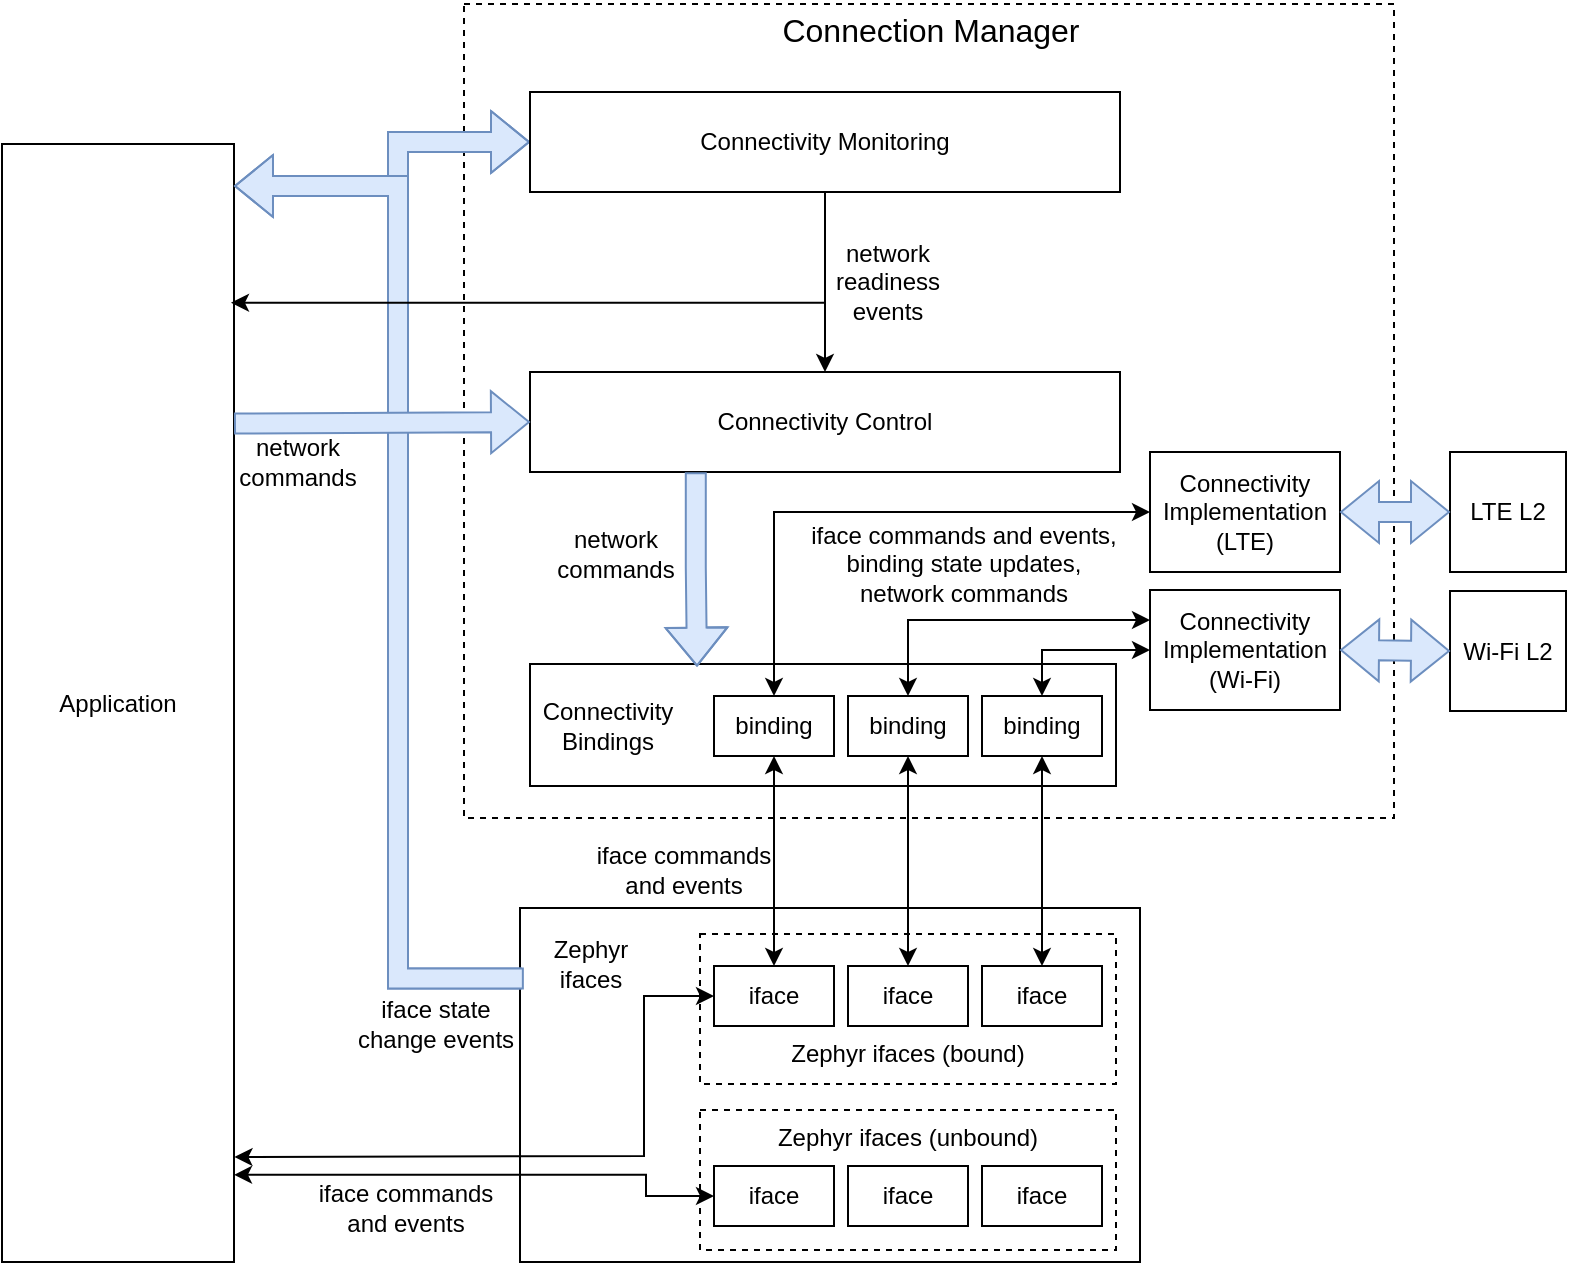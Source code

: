 <mxfile version="21.6.8" type="device">
  <diagram id="W1R5wPltpbE_ZV7s-k6x" name="Page-1">
    <mxGraphModel dx="1050" dy="1727" grid="0" gridSize="10" guides="1" tooltips="1" connect="1" arrows="1" fold="1" page="1" pageScale="1" pageWidth="850" pageHeight="1100" math="0" shadow="0">
      <root>
        <mxCell id="0" />
        <mxCell id="1" parent="0" />
        <mxCell id="Db8zi3n4dXzB52SZQf6J-138" value="" style="rounded=0;whiteSpace=wrap;html=1;dashed=1;fillColor=none;" parent="1" vertex="1">
          <mxGeometry x="516" y="-192" width="465" height="407" as="geometry" />
        </mxCell>
        <mxCell id="Db8zi3n4dXzB52SZQf6J-30" value="" style="rounded=0;whiteSpace=wrap;html=1;" parent="1" vertex="1">
          <mxGeometry x="544" y="260" width="310" height="177" as="geometry" />
        </mxCell>
        <mxCell id="Db8zi3n4dXzB52SZQf6J-10" value="&lt;div&gt;network&lt;/div&gt;&lt;div&gt;readiness&lt;/div&gt;&lt;div&gt;events&lt;/div&gt;" style="text;html=1;strokeColor=none;fillColor=none;align=center;verticalAlign=middle;whiteSpace=wrap;rounded=0;" parent="1" vertex="1">
          <mxGeometry x="646" y="-68" width="164" height="30" as="geometry" />
        </mxCell>
        <mxCell id="Db8zi3n4dXzB52SZQf6J-11" value="&lt;div&gt;Application&lt;/div&gt;" style="rounded=0;whiteSpace=wrap;html=1;labelBackgroundColor=none;" parent="1" vertex="1">
          <mxGeometry x="285" y="-122" width="116" height="559" as="geometry" />
        </mxCell>
        <mxCell id="Db8zi3n4dXzB52SZQf6J-22" value="&lt;div&gt;&lt;br&gt;&lt;/div&gt;&lt;div&gt;&lt;br&gt;&lt;/div&gt;&lt;div&gt;&lt;br&gt;&lt;/div&gt;&lt;div&gt;&lt;br&gt;&lt;/div&gt;&lt;div&gt;&lt;br&gt;&lt;/div&gt;&lt;div&gt;&lt;br&gt;&lt;/div&gt;&lt;div&gt;Zephyr ifaces (bound)&lt;/div&gt;&lt;div&gt;&lt;br&gt;&lt;/div&gt;&lt;div&gt;&lt;br&gt;&lt;/div&gt;&lt;div&gt;&lt;br&gt;&lt;/div&gt;" style="rounded=0;whiteSpace=wrap;html=1;dashed=1;" parent="1" vertex="1">
          <mxGeometry x="634" y="273" width="208" height="75" as="geometry" />
        </mxCell>
        <mxCell id="Db8zi3n4dXzB52SZQf6J-23" value="iface" style="rounded=0;whiteSpace=wrap;html=1;labelBackgroundColor=none;" parent="1" vertex="1">
          <mxGeometry x="641" y="289" width="60" height="30" as="geometry" />
        </mxCell>
        <mxCell id="Db8zi3n4dXzB52SZQf6J-24" value="iface" style="rounded=0;whiteSpace=wrap;html=1;labelBackgroundColor=none;" parent="1" vertex="1">
          <mxGeometry x="775" y="289" width="60" height="30" as="geometry" />
        </mxCell>
        <mxCell id="Db8zi3n4dXzB52SZQf6J-25" value="iface" style="rounded=0;whiteSpace=wrap;html=1;labelBackgroundColor=none;" parent="1" vertex="1">
          <mxGeometry x="708" y="289" width="60" height="30" as="geometry" />
        </mxCell>
        <mxCell id="Db8zi3n4dXzB52SZQf6J-26" value="&lt;div&gt;Zephyr ifaces (unbound)&lt;/div&gt;&lt;div&gt;&lt;br&gt;&lt;/div&gt;&lt;div&gt;&lt;br&gt;&lt;/div&gt;&lt;div&gt;&lt;br&gt;&lt;/div&gt;" style="rounded=0;whiteSpace=wrap;html=1;dashed=1;" parent="1" vertex="1">
          <mxGeometry x="634" y="361" width="208" height="70" as="geometry" />
        </mxCell>
        <mxCell id="Db8zi3n4dXzB52SZQf6J-27" value="iface" style="rounded=0;whiteSpace=wrap;html=1;labelBackgroundColor=none;" parent="1" vertex="1">
          <mxGeometry x="641" y="389" width="60" height="30" as="geometry" />
        </mxCell>
        <mxCell id="Db8zi3n4dXzB52SZQf6J-28" value="iface" style="rounded=0;whiteSpace=wrap;html=1;labelBackgroundColor=none;" parent="1" vertex="1">
          <mxGeometry x="775" y="389" width="60" height="30" as="geometry" />
        </mxCell>
        <mxCell id="Db8zi3n4dXzB52SZQf6J-29" value="iface" style="rounded=0;whiteSpace=wrap;html=1;labelBackgroundColor=none;" parent="1" vertex="1">
          <mxGeometry x="708" y="389" width="60" height="30" as="geometry" />
        </mxCell>
        <mxCell id="Db8zi3n4dXzB52SZQf6J-31" value="" style="rounded=0;whiteSpace=wrap;html=1;" parent="1" vertex="1">
          <mxGeometry x="549" y="138" width="293" height="61" as="geometry" />
        </mxCell>
        <mxCell id="Db8zi3n4dXzB52SZQf6J-32" value="&lt;div&gt;binding&lt;/div&gt;" style="rounded=0;whiteSpace=wrap;html=1;labelBackgroundColor=none;" parent="1" vertex="1">
          <mxGeometry x="708" y="154" width="60" height="30" as="geometry" />
        </mxCell>
        <mxCell id="Db8zi3n4dXzB52SZQf6J-50" style="edgeStyle=orthogonalEdgeStyle;rounded=0;orthogonalLoop=1;jettySize=auto;html=1;exitX=0.5;exitY=0;exitDx=0;exitDy=0;fillColor=default;strokeColor=default;startArrow=classic;startFill=1;entryX=0;entryY=0.5;entryDx=0;entryDy=0;" parent="1" source="Db8zi3n4dXzB52SZQf6J-33" target="Db8zi3n4dXzB52SZQf6J-46" edge="1">
          <mxGeometry relative="1" as="geometry">
            <mxPoint x="880" y="290" as="targetPoint" />
            <Array as="points">
              <mxPoint x="805" y="131" />
            </Array>
          </mxGeometry>
        </mxCell>
        <mxCell id="Db8zi3n4dXzB52SZQf6J-33" value="&lt;div&gt;binding&lt;/div&gt;" style="rounded=0;whiteSpace=wrap;html=1;labelBackgroundColor=none;" parent="1" vertex="1">
          <mxGeometry x="775" y="154" width="60" height="30" as="geometry" />
        </mxCell>
        <mxCell id="Db8zi3n4dXzB52SZQf6J-34" value="&lt;div&gt;binding&lt;/div&gt;" style="rounded=0;whiteSpace=wrap;html=1;labelBackgroundColor=none;" parent="1" vertex="1">
          <mxGeometry x="641" y="154" width="60" height="30" as="geometry" />
        </mxCell>
        <mxCell id="Db8zi3n4dXzB52SZQf6J-80" style="edgeStyle=orthogonalEdgeStyle;rounded=0;jumpStyle=sharp;orthogonalLoop=1;jettySize=auto;html=1;exitX=0;exitY=0.5;exitDx=0;exitDy=0;entryX=0.5;entryY=0;entryDx=0;entryDy=0;strokeColor=default;startArrow=classic;startFill=1;fillColor=default;" parent="1" source="Db8zi3n4dXzB52SZQf6J-45" target="Db8zi3n4dXzB52SZQf6J-34" edge="1">
          <mxGeometry relative="1" as="geometry">
            <Array as="points">
              <mxPoint x="671" y="62" />
            </Array>
          </mxGeometry>
        </mxCell>
        <mxCell id="Db8zi3n4dXzB52SZQf6J-45" value="&lt;div&gt;Connectivity&lt;/div&gt;&lt;div&gt;Implementation&lt;/div&gt;&lt;div&gt;(LTE)&lt;/div&gt;" style="rounded=0;whiteSpace=wrap;html=1;" parent="1" vertex="1">
          <mxGeometry x="859" y="32" width="95" height="60" as="geometry" />
        </mxCell>
        <mxCell id="Db8zi3n4dXzB52SZQf6J-79" style="edgeStyle=orthogonalEdgeStyle;rounded=0;jumpStyle=sharp;orthogonalLoop=1;jettySize=auto;html=1;exitX=0;exitY=0.25;exitDx=0;exitDy=0;entryX=0.5;entryY=0;entryDx=0;entryDy=0;strokeColor=default;startArrow=classic;startFill=1;fillColor=default;" parent="1" source="Db8zi3n4dXzB52SZQf6J-46" target="Db8zi3n4dXzB52SZQf6J-32" edge="1">
          <mxGeometry relative="1" as="geometry">
            <Array as="points">
              <mxPoint x="738" y="116" />
            </Array>
          </mxGeometry>
        </mxCell>
        <mxCell id="Db8zi3n4dXzB52SZQf6J-46" value="&lt;div&gt;Connectivity&lt;/div&gt;&lt;div&gt;Implementation&lt;/div&gt;&lt;div&gt;(Wi-Fi)&lt;/div&gt;" style="rounded=0;whiteSpace=wrap;html=1;" parent="1" vertex="1">
          <mxGeometry x="859" y="101" width="95" height="60" as="geometry" />
        </mxCell>
        <mxCell id="Db8zi3n4dXzB52SZQf6J-55" value="&lt;div&gt;Connectivity&lt;/div&gt;&lt;div&gt;Bindings&lt;br&gt;&lt;/div&gt;" style="text;html=1;strokeColor=none;fillColor=none;align=center;verticalAlign=middle;whiteSpace=wrap;rounded=0;" parent="1" vertex="1">
          <mxGeometry x="558" y="154" width="60" height="30" as="geometry" />
        </mxCell>
        <mxCell id="Db8zi3n4dXzB52SZQf6J-56" value="&lt;div&gt;Zephyr&lt;/div&gt;&lt;div&gt;ifaces&lt;br&gt;&lt;/div&gt;" style="text;html=1;strokeColor=none;fillColor=none;align=center;verticalAlign=middle;whiteSpace=wrap;rounded=0;" parent="1" vertex="1">
          <mxGeometry x="563" y="270" width="33" height="36" as="geometry" />
        </mxCell>
        <mxCell id="Db8zi3n4dXzB52SZQf6J-61" value="LTE L2" style="rounded=0;whiteSpace=wrap;html=1;" parent="1" vertex="1">
          <mxGeometry x="1009" y="32" width="58" height="60" as="geometry" />
        </mxCell>
        <mxCell id="Db8zi3n4dXzB52SZQf6J-62" style="edgeStyle=orthogonalEdgeStyle;rounded=0;orthogonalLoop=1;jettySize=auto;html=1;exitX=0.5;exitY=0;exitDx=0;exitDy=0;entryX=0.5;entryY=1;entryDx=0;entryDy=0;strokeColor=default;startArrow=classic;startFill=1;fillColor=default;" parent="1" source="Db8zi3n4dXzB52SZQf6J-23" target="Db8zi3n4dXzB52SZQf6J-34" edge="1">
          <mxGeometry relative="1" as="geometry" />
        </mxCell>
        <mxCell id="Db8zi3n4dXzB52SZQf6J-64" style="edgeStyle=orthogonalEdgeStyle;rounded=0;orthogonalLoop=1;jettySize=auto;html=1;exitX=0.5;exitY=0;exitDx=0;exitDy=0;strokeColor=default;startArrow=classic;startFill=1;fillColor=default;" parent="1" source="Db8zi3n4dXzB52SZQf6J-24" target="Db8zi3n4dXzB52SZQf6J-33" edge="1">
          <mxGeometry relative="1" as="geometry" />
        </mxCell>
        <mxCell id="Db8zi3n4dXzB52SZQf6J-63" style="edgeStyle=orthogonalEdgeStyle;rounded=0;orthogonalLoop=1;jettySize=auto;html=1;exitX=0.5;exitY=0;exitDx=0;exitDy=0;entryX=0.5;entryY=1;entryDx=0;entryDy=0;strokeColor=default;startArrow=classic;startFill=1;fillColor=default;anchorPointDirection=1;" parent="1" source="Db8zi3n4dXzB52SZQf6J-25" target="Db8zi3n4dXzB52SZQf6J-32" edge="1">
          <mxGeometry relative="1" as="geometry" />
        </mxCell>
        <mxCell id="Db8zi3n4dXzB52SZQf6J-68" value="" style="shape=flexArrow;endArrow=classic;html=1;rounded=0;strokeColor=#6c8ebf;fillColor=#dae8fc;exitX=0.003;exitY=0.199;exitDx=0;exitDy=0;entryX=0;entryY=0.5;entryDx=0;entryDy=0;edgeStyle=orthogonalEdgeStyle;exitPerimeter=0;" parent="1" source="Db8zi3n4dXzB52SZQf6J-30" target="Db8zi3n4dXzB52SZQf6J-124" edge="1">
          <mxGeometry width="50" height="50" relative="1" as="geometry">
            <mxPoint x="402" y="284" as="sourcePoint" />
            <mxPoint x="117.5" y="192.5" as="targetPoint" />
            <Array as="points">
              <mxPoint x="483" y="295" />
              <mxPoint x="483" y="-123" />
            </Array>
          </mxGeometry>
        </mxCell>
        <mxCell id="Db8zi3n4dXzB52SZQf6J-71" value="&lt;div&gt;network&lt;/div&gt;&lt;div&gt;commands&lt;br&gt;&lt;/div&gt;" style="text;html=1;strokeColor=none;fillColor=none;align=center;verticalAlign=middle;whiteSpace=wrap;rounded=0;" parent="1" vertex="1">
          <mxGeometry x="510" y="68" width="164" height="30" as="geometry" />
        </mxCell>
        <mxCell id="Db8zi3n4dXzB52SZQf6J-72" value="&lt;div&gt;iface state&lt;/div&gt;&lt;div&gt;change events&lt;/div&gt;" style="text;html=1;strokeColor=none;fillColor=none;align=center;verticalAlign=middle;whiteSpace=wrap;rounded=0;" parent="1" vertex="1">
          <mxGeometry x="420" y="303" width="164" height="30" as="geometry" />
        </mxCell>
        <mxCell id="Db8zi3n4dXzB52SZQf6J-74" value="Wi-Fi L2 " style="rounded=0;whiteSpace=wrap;html=1;" parent="1" vertex="1">
          <mxGeometry x="1009" y="101.5" width="58" height="60" as="geometry" />
        </mxCell>
        <mxCell id="Db8zi3n4dXzB52SZQf6J-76" value="" style="shape=flexArrow;endArrow=classic;startArrow=classic;html=1;rounded=0;strokeColor=#6c8ebf;fillColor=#dae8fc;entryX=0;entryY=0.5;entryDx=0;entryDy=0;exitX=1;exitY=0.5;exitDx=0;exitDy=0;" parent="1" source="Db8zi3n4dXzB52SZQf6J-45" target="Db8zi3n4dXzB52SZQf6J-61" edge="1">
          <mxGeometry width="100" height="100" relative="1" as="geometry">
            <mxPoint x="970" y="338.5" as="sourcePoint" />
            <mxPoint x="1070" y="238.5" as="targetPoint" />
          </mxGeometry>
        </mxCell>
        <mxCell id="Db8zi3n4dXzB52SZQf6J-77" value="" style="shape=flexArrow;endArrow=classic;startArrow=classic;html=1;rounded=0;strokeColor=#6c8ebf;fillColor=#dae8fc;exitX=1;exitY=0.5;exitDx=0;exitDy=0;entryX=0;entryY=0.5;entryDx=0;entryDy=0;" parent="1" source="Db8zi3n4dXzB52SZQf6J-46" target="Db8zi3n4dXzB52SZQf6J-74" edge="1">
          <mxGeometry width="100" height="100" relative="1" as="geometry">
            <mxPoint x="1063" y="276.5" as="sourcePoint" />
            <mxPoint x="1163" y="176.5" as="targetPoint" />
          </mxGeometry>
        </mxCell>
        <mxCell id="Db8zi3n4dXzB52SZQf6J-89" value="&lt;div&gt;iface commands and events,&lt;/div&gt;&lt;div&gt;binding state updates,&lt;/div&gt;&lt;div&gt;network commands&lt;br&gt;&lt;/div&gt;" style="text;html=1;strokeColor=none;fillColor=none;align=center;verticalAlign=middle;whiteSpace=wrap;rounded=0;" parent="1" vertex="1">
          <mxGeometry x="684" y="72.5" width="164" height="30" as="geometry" />
        </mxCell>
        <mxCell id="Db8zi3n4dXzB52SZQf6J-91" value="&lt;div&gt;iface commands&lt;/div&gt;&lt;div&gt;and events&lt;/div&gt;" style="text;html=1;strokeColor=none;fillColor=none;align=center;verticalAlign=middle;whiteSpace=wrap;rounded=0;" parent="1" vertex="1">
          <mxGeometry x="544" y="226" width="164" height="30" as="geometry" />
        </mxCell>
        <mxCell id="Db8zi3n4dXzB52SZQf6J-113" value="&lt;div&gt;iface commands&lt;/div&gt;&lt;div&gt;and events&lt;/div&gt;" style="text;html=1;strokeColor=none;fillColor=none;align=center;verticalAlign=middle;whiteSpace=wrap;rounded=0;" parent="1" vertex="1">
          <mxGeometry x="405" y="395" width="164" height="30" as="geometry" />
        </mxCell>
        <mxCell id="Db8zi3n4dXzB52SZQf6J-122" value="Connectivity Control" style="rounded=0;whiteSpace=wrap;html=1;labelBackgroundColor=none;" parent="1" vertex="1">
          <mxGeometry x="549" y="-8" width="295" height="50" as="geometry" />
        </mxCell>
        <mxCell id="Db8zi3n4dXzB52SZQf6J-129" style="edgeStyle=orthogonalEdgeStyle;rounded=0;comic=0;sketch=0;jumpStyle=sharp;jumpSize=23;orthogonalLoop=1;jettySize=auto;html=1;exitX=0.5;exitY=1;exitDx=0;exitDy=0;entryX=0.5;entryY=0;entryDx=0;entryDy=0;strokeColor=default;startArrow=none;startFill=0;endArrow=classic;endFill=1;fillColor=default;elbow=vertical;" parent="1" source="Db8zi3n4dXzB52SZQf6J-124" target="Db8zi3n4dXzB52SZQf6J-122" edge="1">
          <mxGeometry relative="1" as="geometry" />
        </mxCell>
        <mxCell id="Db8zi3n4dXzB52SZQf6J-124" value="Connectivity Monitoring" style="rounded=0;whiteSpace=wrap;html=1;labelBackgroundColor=none;" parent="1" vertex="1">
          <mxGeometry x="549" y="-148" width="295" height="50" as="geometry" />
        </mxCell>
        <mxCell id="Db8zi3n4dXzB52SZQf6J-128" value="" style="shape=flexArrow;endArrow=classic;html=1;rounded=0;comic=0;sketch=0;strokeColor=#6c8ebf;fillColor=#dae8fc;elbow=vertical;jumpStyle=sharp;jumpSize=23;edgeStyle=orthogonalEdgeStyle;entryX=0.285;entryY=0.021;entryDx=0;entryDy=0;entryPerimeter=0;exitX=0.281;exitY=1.003;exitDx=0;exitDy=0;exitPerimeter=0;" parent="1" source="Db8zi3n4dXzB52SZQf6J-122" target="Db8zi3n4dXzB52SZQf6J-31" edge="1">
          <mxGeometry width="50" height="50" relative="1" as="geometry">
            <mxPoint x="589" y="41" as="sourcePoint" />
            <mxPoint x="591" y="140" as="targetPoint" />
          </mxGeometry>
        </mxCell>
        <mxCell id="Db8zi3n4dXzB52SZQf6J-131" value="" style="shape=flexArrow;endArrow=classic;html=1;rounded=0;strokeColor=#6c8ebf;fillColor=#dae8fc;exitX=0.003;exitY=0.199;exitDx=0;exitDy=0;edgeStyle=orthogonalEdgeStyle;exitPerimeter=0;" parent="1" target="Db8zi3n4dXzB52SZQf6J-11" edge="1">
          <mxGeometry width="50" height="50" relative="1" as="geometry">
            <mxPoint x="545.93" y="295.223" as="sourcePoint" />
            <mxPoint x="416" y="-123" as="targetPoint" />
            <Array as="points">
              <mxPoint x="483" y="295" />
              <mxPoint x="483" y="-101" />
            </Array>
          </mxGeometry>
        </mxCell>
        <mxCell id="Db8zi3n4dXzB52SZQf6J-132" value="" style="endArrow=classic;html=1;rounded=0;comic=0;sketch=0;strokeColor=default;fillColor=#CCE5FF;elbow=vertical;jumpStyle=sharp;jumpSize=23;edgeStyle=orthogonalEdgeStyle;entryX=0;entryY=0.5;entryDx=0;entryDy=0;startArrow=classic;startFill=1;exitX=1.002;exitY=0.906;exitDx=0;exitDy=0;exitPerimeter=0;" parent="1" source="Db8zi3n4dXzB52SZQf6J-11" target="Db8zi3n4dXzB52SZQf6J-23" edge="1">
          <mxGeometry width="50" height="50" relative="1" as="geometry">
            <mxPoint x="421" y="380" as="sourcePoint" />
            <mxPoint x="515" y="376" as="targetPoint" />
            <Array as="points">
              <mxPoint x="406" y="385" />
              <mxPoint x="606" y="384" />
              <mxPoint x="606" y="304" />
            </Array>
          </mxGeometry>
        </mxCell>
        <mxCell id="Db8zi3n4dXzB52SZQf6J-133" value="" style="endArrow=classic;html=1;rounded=0;comic=0;sketch=0;strokeColor=default;fillColor=#CCE5FF;elbow=vertical;jumpStyle=sharp;jumpSize=23;edgeStyle=orthogonalEdgeStyle;entryX=0;entryY=0.5;entryDx=0;entryDy=0;exitX=1;exitY=0.922;exitDx=0;exitDy=0;exitPerimeter=0;startArrow=classic;startFill=1;" parent="1" source="Db8zi3n4dXzB52SZQf6J-11" target="Db8zi3n4dXzB52SZQf6J-27" edge="1">
          <mxGeometry width="50" height="50" relative="1" as="geometry">
            <mxPoint x="428.044" y="393.765" as="sourcePoint" />
            <mxPoint x="651" y="314" as="targetPoint" />
            <Array as="points">
              <mxPoint x="607" y="393" />
              <mxPoint x="607" y="404" />
            </Array>
          </mxGeometry>
        </mxCell>
        <mxCell id="Db8zi3n4dXzB52SZQf6J-134" value="" style="shape=flexArrow;endArrow=classic;html=1;rounded=0;comic=0;sketch=0;strokeColor=#6c8ebf;fillColor=#dae8fc;elbow=vertical;jumpStyle=sharp;jumpSize=23;entryX=0;entryY=0.5;entryDx=0;entryDy=0;exitX=1;exitY=0.25;exitDx=0;exitDy=0;" parent="1" source="Db8zi3n4dXzB52SZQf6J-11" target="Db8zi3n4dXzB52SZQf6J-122" edge="1">
          <mxGeometry width="50" height="50" relative="1" as="geometry">
            <mxPoint x="432" y="61" as="sourcePoint" />
            <mxPoint x="482" y="11" as="targetPoint" />
          </mxGeometry>
        </mxCell>
        <mxCell id="Db8zi3n4dXzB52SZQf6J-135" value="&lt;div&gt;network&lt;/div&gt;&lt;div&gt;commands&lt;br&gt;&lt;/div&gt;" style="text;html=1;strokeColor=none;fillColor=none;align=center;verticalAlign=middle;whiteSpace=wrap;rounded=0;" parent="1" vertex="1">
          <mxGeometry x="351" y="22" width="164" height="30" as="geometry" />
        </mxCell>
        <mxCell id="Db8zi3n4dXzB52SZQf6J-136" style="edgeStyle=orthogonalEdgeStyle;rounded=0;comic=0;sketch=0;jumpStyle=none;jumpSize=23;orthogonalLoop=1;jettySize=auto;html=1;exitX=0.5;exitY=1;exitDx=0;exitDy=0;entryX=0.987;entryY=0.142;entryDx=0;entryDy=0;entryPerimeter=0;strokeColor=default;startArrow=none;startFill=0;endArrow=classic;endFill=1;fillColor=#CCE5FF;elbow=vertical;noJump=0;" parent="1" source="Db8zi3n4dXzB52SZQf6J-124" target="Db8zi3n4dXzB52SZQf6J-11" edge="1">
          <mxGeometry relative="1" as="geometry" />
        </mxCell>
        <mxCell id="Db8zi3n4dXzB52SZQf6J-139" value="&lt;font style=&quot;font-size: 16px;&quot;&gt;Connection Manager&lt;br&gt;&lt;/font&gt;" style="text;html=1;strokeColor=none;fillColor=none;align=center;verticalAlign=middle;whiteSpace=wrap;rounded=0;dashed=1;" parent="1" vertex="1">
          <mxGeometry x="664" y="-194" width="171" height="30" as="geometry" />
        </mxCell>
      </root>
    </mxGraphModel>
  </diagram>
</mxfile>
